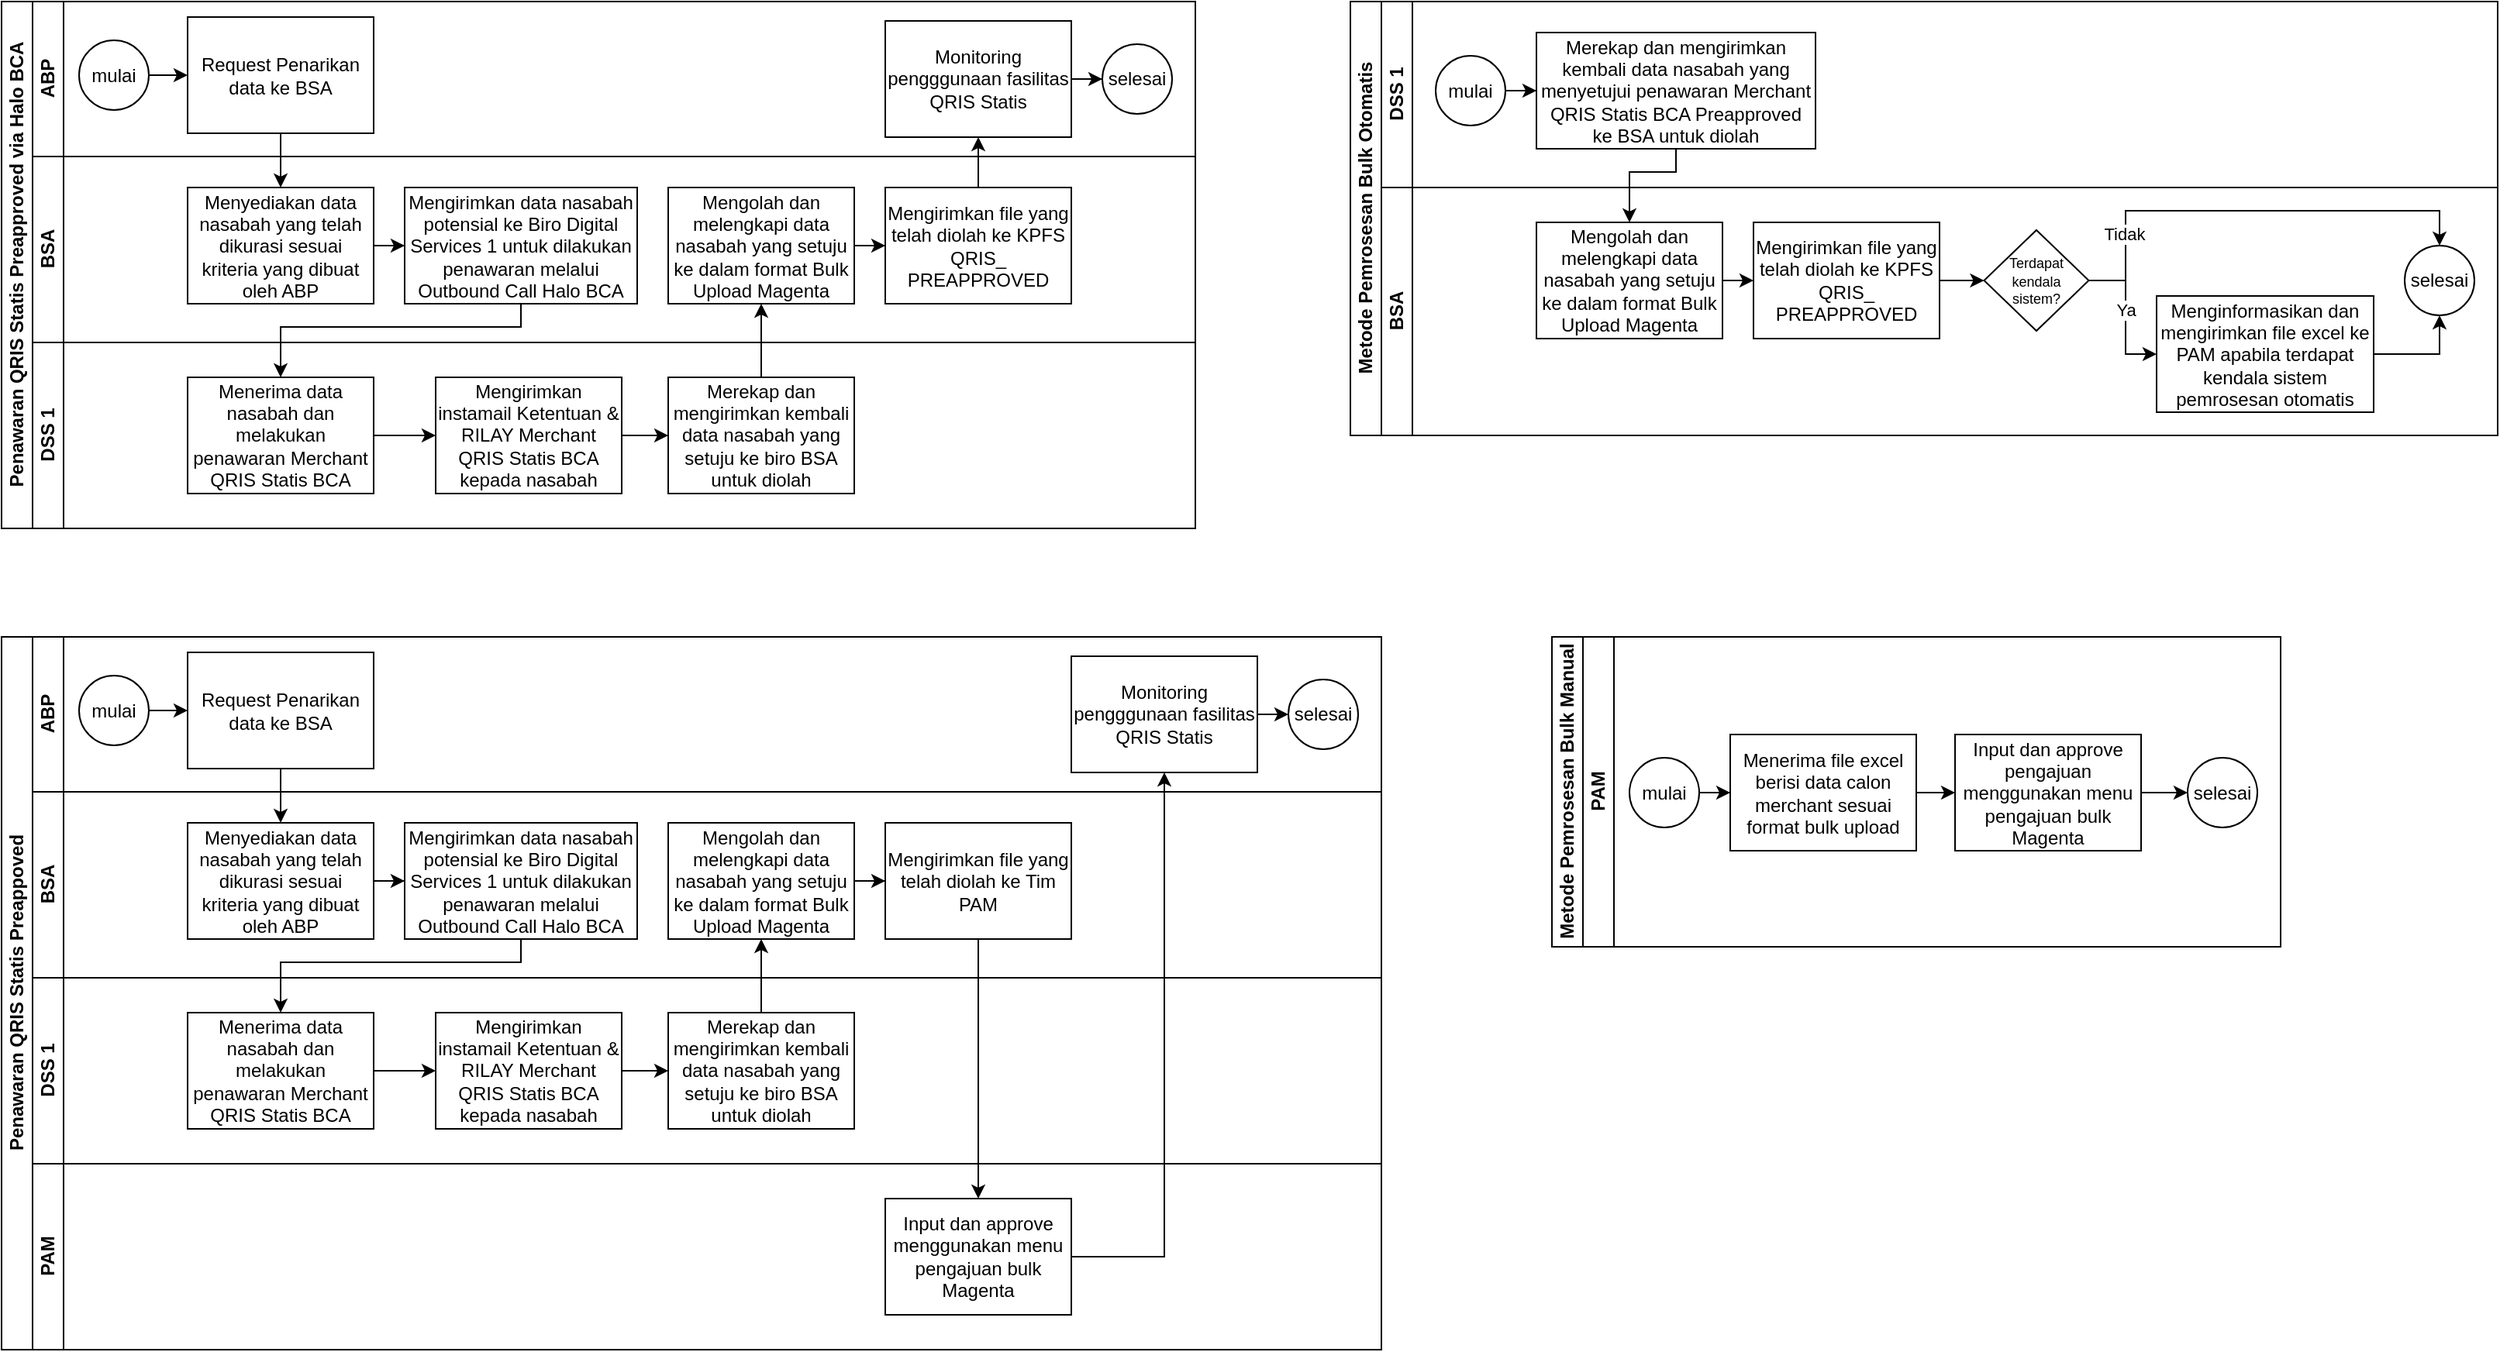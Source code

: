<mxfile version="28.1.0">
  <diagram name="Page-1" id="eauzAbiaNVEcmyfSUxjj">
    <mxGraphModel dx="1123" dy="656" grid="1" gridSize="10" guides="1" tooltips="1" connect="1" arrows="1" fold="1" page="1" pageScale="1" pageWidth="850" pageHeight="1100" math="0" shadow="0">
      <root>
        <mxCell id="0" />
        <mxCell id="1" parent="0" />
        <mxCell id="Rx1OcIVWyKrmbc8xmCXK-4" value="Penawaran QRIS Statis Preapproved via Halo BCA" style="swimlane;childLayout=stackLayout;resizeParent=1;resizeParentMax=0;horizontal=0;startSize=20;horizontalStack=0;html=1;" parent="1" vertex="1">
          <mxGeometry x="40" y="40" width="770" height="340" as="geometry" />
        </mxCell>
        <mxCell id="Rx1OcIVWyKrmbc8xmCXK-5" value="ABP" style="swimlane;startSize=20;horizontal=0;html=1;" parent="Rx1OcIVWyKrmbc8xmCXK-4" vertex="1">
          <mxGeometry x="20" width="750" height="100" as="geometry" />
        </mxCell>
        <mxCell id="Rx1OcIVWyKrmbc8xmCXK-10" style="edgeStyle=orthogonalEdgeStyle;rounded=0;orthogonalLoop=1;jettySize=auto;html=1;entryX=0;entryY=0.5;entryDx=0;entryDy=0;" parent="Rx1OcIVWyKrmbc8xmCXK-5" source="Rx1OcIVWyKrmbc8xmCXK-8" target="Rx1OcIVWyKrmbc8xmCXK-9" edge="1">
          <mxGeometry relative="1" as="geometry" />
        </mxCell>
        <mxCell id="Rx1OcIVWyKrmbc8xmCXK-8" value="mulai" style="ellipse;whiteSpace=wrap;html=1;aspect=fixed;" parent="Rx1OcIVWyKrmbc8xmCXK-5" vertex="1">
          <mxGeometry x="30" y="25" width="45" height="45" as="geometry" />
        </mxCell>
        <mxCell id="Rx1OcIVWyKrmbc8xmCXK-9" value="Request Penarikan data ke BSA" style="rounded=0;whiteSpace=wrap;html=1;" parent="Rx1OcIVWyKrmbc8xmCXK-5" vertex="1">
          <mxGeometry x="100" y="10" width="120" height="75" as="geometry" />
        </mxCell>
        <mxCell id="N2gOi67cwLrzGh_bXqth-54" value="Monitoring pengggunaan fasilitas QRIS Statis" style="rounded=0;whiteSpace=wrap;html=1;" vertex="1" parent="Rx1OcIVWyKrmbc8xmCXK-5">
          <mxGeometry x="550" y="12.5" width="120" height="75" as="geometry" />
        </mxCell>
        <mxCell id="N2gOi67cwLrzGh_bXqth-21" value="selesai" style="ellipse;whiteSpace=wrap;html=1;aspect=fixed;" vertex="1" parent="Rx1OcIVWyKrmbc8xmCXK-5">
          <mxGeometry x="690" y="27.5" width="45" height="45" as="geometry" />
        </mxCell>
        <mxCell id="N2gOi67cwLrzGh_bXqth-22" style="edgeStyle=orthogonalEdgeStyle;rounded=0;orthogonalLoop=1;jettySize=auto;html=1;entryX=0;entryY=0.5;entryDx=0;entryDy=0;" edge="1" parent="Rx1OcIVWyKrmbc8xmCXK-5" source="N2gOi67cwLrzGh_bXqth-54" target="N2gOi67cwLrzGh_bXqth-21">
          <mxGeometry relative="1" as="geometry" />
        </mxCell>
        <mxCell id="Rx1OcIVWyKrmbc8xmCXK-6" value="BSA" style="swimlane;startSize=20;horizontal=0;html=1;" parent="Rx1OcIVWyKrmbc8xmCXK-4" vertex="1">
          <mxGeometry x="20" y="100" width="750" height="120" as="geometry" />
        </mxCell>
        <mxCell id="N2gOi67cwLrzGh_bXqth-6" style="edgeStyle=orthogonalEdgeStyle;rounded=0;orthogonalLoop=1;jettySize=auto;html=1;entryX=0;entryY=0.5;entryDx=0;entryDy=0;" edge="1" parent="Rx1OcIVWyKrmbc8xmCXK-6" source="Rx1OcIVWyKrmbc8xmCXK-12" target="N2gOi67cwLrzGh_bXqth-5">
          <mxGeometry relative="1" as="geometry" />
        </mxCell>
        <mxCell id="Rx1OcIVWyKrmbc8xmCXK-12" value="Menyediakan data nasabah yang telah dikurasi sesuai kriteria yang dibuat oleh ABP" style="rounded=0;whiteSpace=wrap;html=1;" parent="Rx1OcIVWyKrmbc8xmCXK-6" vertex="1">
          <mxGeometry x="100" y="20" width="120" height="75" as="geometry" />
        </mxCell>
        <mxCell id="N2gOi67cwLrzGh_bXqth-5" value="Mengirimkan data nasabah potensial ke Biro Digital Services 1 untuk dilakukan penawaran melalui Outbound Call Halo BCA" style="rounded=0;whiteSpace=wrap;html=1;" vertex="1" parent="Rx1OcIVWyKrmbc8xmCXK-6">
          <mxGeometry x="240" y="20" width="150" height="75" as="geometry" />
        </mxCell>
        <mxCell id="N2gOi67cwLrzGh_bXqth-20" style="edgeStyle=orthogonalEdgeStyle;rounded=0;orthogonalLoop=1;jettySize=auto;html=1;entryX=0;entryY=0.5;entryDx=0;entryDy=0;" edge="1" parent="Rx1OcIVWyKrmbc8xmCXK-6" source="N2gOi67cwLrzGh_bXqth-13" target="N2gOi67cwLrzGh_bXqth-15">
          <mxGeometry relative="1" as="geometry" />
        </mxCell>
        <mxCell id="N2gOi67cwLrzGh_bXqth-13" value="Mengolah dan melengkapi data nasabah yang setuju ke dalam format Bulk Upload Magenta" style="rounded=0;whiteSpace=wrap;html=1;" vertex="1" parent="Rx1OcIVWyKrmbc8xmCXK-6">
          <mxGeometry x="410" y="20" width="120" height="75" as="geometry" />
        </mxCell>
        <mxCell id="N2gOi67cwLrzGh_bXqth-15" value="Mengirimkan file yang telah diolah ke KPFS QRIS_ PREAPPROVED" style="rounded=0;whiteSpace=wrap;html=1;" vertex="1" parent="Rx1OcIVWyKrmbc8xmCXK-6">
          <mxGeometry x="550" y="20" width="120" height="75" as="geometry" />
        </mxCell>
        <mxCell id="Rx1OcIVWyKrmbc8xmCXK-7" value="DSS 1" style="swimlane;startSize=20;horizontal=0;html=1;" parent="Rx1OcIVWyKrmbc8xmCXK-4" vertex="1">
          <mxGeometry x="20" y="220" width="750" height="120" as="geometry" />
        </mxCell>
        <mxCell id="N2gOi67cwLrzGh_bXqth-10" style="edgeStyle=orthogonalEdgeStyle;rounded=0;orthogonalLoop=1;jettySize=auto;html=1;entryX=0;entryY=0.5;entryDx=0;entryDy=0;" edge="1" parent="Rx1OcIVWyKrmbc8xmCXK-7" source="N2gOi67cwLrzGh_bXqth-7" target="N2gOi67cwLrzGh_bXqth-9">
          <mxGeometry relative="1" as="geometry" />
        </mxCell>
        <mxCell id="N2gOi67cwLrzGh_bXqth-7" value="Menerima data nasabah dan melakukan penawaran Merchant QRIS Statis BCA" style="rounded=0;whiteSpace=wrap;html=1;" vertex="1" parent="Rx1OcIVWyKrmbc8xmCXK-7">
          <mxGeometry x="100" y="22.5" width="120" height="75" as="geometry" />
        </mxCell>
        <mxCell id="N2gOi67cwLrzGh_bXqth-12" style="edgeStyle=orthogonalEdgeStyle;rounded=0;orthogonalLoop=1;jettySize=auto;html=1;" edge="1" parent="Rx1OcIVWyKrmbc8xmCXK-7" source="N2gOi67cwLrzGh_bXqth-9" target="N2gOi67cwLrzGh_bXqth-11">
          <mxGeometry relative="1" as="geometry" />
        </mxCell>
        <mxCell id="N2gOi67cwLrzGh_bXqth-9" value="Mengirimkan instamail Ketentuan &amp;amp; RILAY Merchant QRIS Statis BCA kepada nasabah" style="rounded=0;whiteSpace=wrap;html=1;" vertex="1" parent="Rx1OcIVWyKrmbc8xmCXK-7">
          <mxGeometry x="260" y="22.5" width="120" height="75" as="geometry" />
        </mxCell>
        <mxCell id="N2gOi67cwLrzGh_bXqth-11" value="Merekap dan mengirimkan kembali data nasabah yang setuju ke biro BSA untuk diolah" style="rounded=0;whiteSpace=wrap;html=1;" vertex="1" parent="Rx1OcIVWyKrmbc8xmCXK-7">
          <mxGeometry x="410" y="22.5" width="120" height="75" as="geometry" />
        </mxCell>
        <mxCell id="Rx1OcIVWyKrmbc8xmCXK-13" style="edgeStyle=orthogonalEdgeStyle;rounded=0;orthogonalLoop=1;jettySize=auto;html=1;entryX=0.5;entryY=0;entryDx=0;entryDy=0;exitX=0.5;exitY=1;exitDx=0;exitDy=0;" parent="Rx1OcIVWyKrmbc8xmCXK-4" source="Rx1OcIVWyKrmbc8xmCXK-9" target="Rx1OcIVWyKrmbc8xmCXK-12" edge="1">
          <mxGeometry relative="1" as="geometry" />
        </mxCell>
        <mxCell id="N2gOi67cwLrzGh_bXqth-8" style="edgeStyle=orthogonalEdgeStyle;rounded=0;orthogonalLoop=1;jettySize=auto;html=1;entryX=0.5;entryY=0;entryDx=0;entryDy=0;" edge="1" parent="Rx1OcIVWyKrmbc8xmCXK-4" source="N2gOi67cwLrzGh_bXqth-5" target="N2gOi67cwLrzGh_bXqth-7">
          <mxGeometry relative="1" as="geometry">
            <Array as="points">
              <mxPoint x="335" y="210" />
              <mxPoint x="180" y="210" />
            </Array>
          </mxGeometry>
        </mxCell>
        <mxCell id="N2gOi67cwLrzGh_bXqth-14" style="edgeStyle=orthogonalEdgeStyle;rounded=0;orthogonalLoop=1;jettySize=auto;html=1;entryX=0.5;entryY=1;entryDx=0;entryDy=0;" edge="1" parent="Rx1OcIVWyKrmbc8xmCXK-4" source="N2gOi67cwLrzGh_bXqth-11" target="N2gOi67cwLrzGh_bXqth-13">
          <mxGeometry relative="1" as="geometry" />
        </mxCell>
        <mxCell id="N2gOi67cwLrzGh_bXqth-55" style="edgeStyle=orthogonalEdgeStyle;rounded=0;orthogonalLoop=1;jettySize=auto;html=1;entryX=0.5;entryY=1;entryDx=0;entryDy=0;" edge="1" parent="Rx1OcIVWyKrmbc8xmCXK-4" source="N2gOi67cwLrzGh_bXqth-15" target="N2gOi67cwLrzGh_bXqth-54">
          <mxGeometry relative="1" as="geometry" />
        </mxCell>
        <mxCell id="N2gOi67cwLrzGh_bXqth-23" value="Penawaran QRIS Statis Preappoved" style="swimlane;childLayout=stackLayout;resizeParent=1;resizeParentMax=0;horizontal=0;startSize=20;horizontalStack=0;html=1;" vertex="1" parent="1">
          <mxGeometry x="40" y="450" width="890" height="460" as="geometry" />
        </mxCell>
        <mxCell id="N2gOi67cwLrzGh_bXqth-24" value="ABP" style="swimlane;startSize=20;horizontal=0;html=1;" vertex="1" parent="N2gOi67cwLrzGh_bXqth-23">
          <mxGeometry x="20" width="870" height="100" as="geometry" />
        </mxCell>
        <mxCell id="N2gOi67cwLrzGh_bXqth-25" style="edgeStyle=orthogonalEdgeStyle;rounded=0;orthogonalLoop=1;jettySize=auto;html=1;entryX=0;entryY=0.5;entryDx=0;entryDy=0;" edge="1" parent="N2gOi67cwLrzGh_bXqth-24" source="N2gOi67cwLrzGh_bXqth-26" target="N2gOi67cwLrzGh_bXqth-27">
          <mxGeometry relative="1" as="geometry" />
        </mxCell>
        <mxCell id="N2gOi67cwLrzGh_bXqth-26" value="mulai" style="ellipse;whiteSpace=wrap;html=1;aspect=fixed;" vertex="1" parent="N2gOi67cwLrzGh_bXqth-24">
          <mxGeometry x="30" y="25" width="45" height="45" as="geometry" />
        </mxCell>
        <mxCell id="N2gOi67cwLrzGh_bXqth-27" value="Request Penarikan data ke BSA" style="rounded=0;whiteSpace=wrap;html=1;" vertex="1" parent="N2gOi67cwLrzGh_bXqth-24">
          <mxGeometry x="100" y="10" width="120" height="75" as="geometry" />
        </mxCell>
        <mxCell id="N2gOi67cwLrzGh_bXqth-56" value="Monitoring pengggunaan fasilitas QRIS Statis" style="rounded=0;whiteSpace=wrap;html=1;" vertex="1" parent="N2gOi67cwLrzGh_bXqth-24">
          <mxGeometry x="670" y="12.5" width="120" height="75" as="geometry" />
        </mxCell>
        <mxCell id="N2gOi67cwLrzGh_bXqth-35" value="selesai" style="ellipse;whiteSpace=wrap;html=1;aspect=fixed;" vertex="1" parent="N2gOi67cwLrzGh_bXqth-24">
          <mxGeometry x="810" y="27.5" width="45" height="45" as="geometry" />
        </mxCell>
        <mxCell id="N2gOi67cwLrzGh_bXqth-36" style="edgeStyle=orthogonalEdgeStyle;rounded=0;orthogonalLoop=1;jettySize=auto;html=1;entryX=0;entryY=0.5;entryDx=0;entryDy=0;exitX=1;exitY=0.5;exitDx=0;exitDy=0;" edge="1" parent="N2gOi67cwLrzGh_bXqth-24" source="N2gOi67cwLrzGh_bXqth-56" target="N2gOi67cwLrzGh_bXqth-35">
          <mxGeometry relative="1" as="geometry" />
        </mxCell>
        <mxCell id="N2gOi67cwLrzGh_bXqth-28" value="BSA" style="swimlane;startSize=20;horizontal=0;html=1;" vertex="1" parent="N2gOi67cwLrzGh_bXqth-23">
          <mxGeometry x="20" y="100" width="870" height="120" as="geometry" />
        </mxCell>
        <mxCell id="N2gOi67cwLrzGh_bXqth-29" style="edgeStyle=orthogonalEdgeStyle;rounded=0;orthogonalLoop=1;jettySize=auto;html=1;entryX=0;entryY=0.5;entryDx=0;entryDy=0;" edge="1" parent="N2gOi67cwLrzGh_bXqth-28" source="N2gOi67cwLrzGh_bXqth-30" target="N2gOi67cwLrzGh_bXqth-31">
          <mxGeometry relative="1" as="geometry" />
        </mxCell>
        <mxCell id="N2gOi67cwLrzGh_bXqth-30" value="Menyediakan data nasabah yang telah dikurasi sesuai kriteria yang dibuat oleh ABP" style="rounded=0;whiteSpace=wrap;html=1;" vertex="1" parent="N2gOi67cwLrzGh_bXqth-28">
          <mxGeometry x="100" y="20" width="120" height="75" as="geometry" />
        </mxCell>
        <mxCell id="N2gOi67cwLrzGh_bXqth-31" value="Mengirimkan data nasabah potensial ke Biro Digital Services 1 untuk dilakukan penawaran melalui Outbound Call Halo BCA" style="rounded=0;whiteSpace=wrap;html=1;" vertex="1" parent="N2gOi67cwLrzGh_bXqth-28">
          <mxGeometry x="240" y="20" width="150" height="75" as="geometry" />
        </mxCell>
        <mxCell id="N2gOi67cwLrzGh_bXqth-32" style="edgeStyle=orthogonalEdgeStyle;rounded=0;orthogonalLoop=1;jettySize=auto;html=1;entryX=0;entryY=0.5;entryDx=0;entryDy=0;" edge="1" parent="N2gOi67cwLrzGh_bXqth-28" source="N2gOi67cwLrzGh_bXqth-33" target="N2gOi67cwLrzGh_bXqth-34">
          <mxGeometry relative="1" as="geometry" />
        </mxCell>
        <mxCell id="N2gOi67cwLrzGh_bXqth-33" value="Mengolah dan melengkapi data nasabah yang setuju ke dalam format Bulk Upload Magenta" style="rounded=0;whiteSpace=wrap;html=1;" vertex="1" parent="N2gOi67cwLrzGh_bXqth-28">
          <mxGeometry x="410" y="20" width="120" height="75" as="geometry" />
        </mxCell>
        <mxCell id="N2gOi67cwLrzGh_bXqth-34" value="Mengirimkan file yang telah diolah ke Tim PAM" style="rounded=0;whiteSpace=wrap;html=1;" vertex="1" parent="N2gOi67cwLrzGh_bXqth-28">
          <mxGeometry x="550" y="20" width="120" height="75" as="geometry" />
        </mxCell>
        <mxCell id="N2gOi67cwLrzGh_bXqth-37" value="DSS 1" style="swimlane;startSize=20;horizontal=0;html=1;" vertex="1" parent="N2gOi67cwLrzGh_bXqth-23">
          <mxGeometry x="20" y="220" width="870" height="120" as="geometry" />
        </mxCell>
        <mxCell id="N2gOi67cwLrzGh_bXqth-38" style="edgeStyle=orthogonalEdgeStyle;rounded=0;orthogonalLoop=1;jettySize=auto;html=1;entryX=0;entryY=0.5;entryDx=0;entryDy=0;" edge="1" parent="N2gOi67cwLrzGh_bXqth-37" source="N2gOi67cwLrzGh_bXqth-39" target="N2gOi67cwLrzGh_bXqth-41">
          <mxGeometry relative="1" as="geometry" />
        </mxCell>
        <mxCell id="N2gOi67cwLrzGh_bXqth-39" value="Menerima data nasabah dan melakukan penawaran Merchant QRIS Statis BCA" style="rounded=0;whiteSpace=wrap;html=1;" vertex="1" parent="N2gOi67cwLrzGh_bXqth-37">
          <mxGeometry x="100" y="22.5" width="120" height="75" as="geometry" />
        </mxCell>
        <mxCell id="N2gOi67cwLrzGh_bXqth-40" style="edgeStyle=orthogonalEdgeStyle;rounded=0;orthogonalLoop=1;jettySize=auto;html=1;" edge="1" parent="N2gOi67cwLrzGh_bXqth-37" source="N2gOi67cwLrzGh_bXqth-41" target="N2gOi67cwLrzGh_bXqth-42">
          <mxGeometry relative="1" as="geometry" />
        </mxCell>
        <mxCell id="N2gOi67cwLrzGh_bXqth-41" value="Mengirimkan instamail Ketentuan &amp;amp; RILAY Merchant QRIS Statis BCA kepada nasabah" style="rounded=0;whiteSpace=wrap;html=1;" vertex="1" parent="N2gOi67cwLrzGh_bXqth-37">
          <mxGeometry x="260" y="22.5" width="120" height="75" as="geometry" />
        </mxCell>
        <mxCell id="N2gOi67cwLrzGh_bXqth-42" value="Merekap dan mengirimkan kembali data nasabah yang setuju ke biro BSA untuk diolah" style="rounded=0;whiteSpace=wrap;html=1;" vertex="1" parent="N2gOi67cwLrzGh_bXqth-37">
          <mxGeometry x="410" y="22.5" width="120" height="75" as="geometry" />
        </mxCell>
        <mxCell id="N2gOi67cwLrzGh_bXqth-43" style="edgeStyle=orthogonalEdgeStyle;rounded=0;orthogonalLoop=1;jettySize=auto;html=1;entryX=0.5;entryY=0;entryDx=0;entryDy=0;exitX=0.5;exitY=1;exitDx=0;exitDy=0;" edge="1" parent="N2gOi67cwLrzGh_bXqth-23" source="N2gOi67cwLrzGh_bXqth-27" target="N2gOi67cwLrzGh_bXqth-30">
          <mxGeometry relative="1" as="geometry" />
        </mxCell>
        <mxCell id="N2gOi67cwLrzGh_bXqth-44" style="edgeStyle=orthogonalEdgeStyle;rounded=0;orthogonalLoop=1;jettySize=auto;html=1;entryX=0.5;entryY=0;entryDx=0;entryDy=0;" edge="1" parent="N2gOi67cwLrzGh_bXqth-23" source="N2gOi67cwLrzGh_bXqth-31" target="N2gOi67cwLrzGh_bXqth-39">
          <mxGeometry relative="1" as="geometry">
            <Array as="points">
              <mxPoint x="335" y="210" />
              <mxPoint x="180" y="210" />
            </Array>
          </mxGeometry>
        </mxCell>
        <mxCell id="N2gOi67cwLrzGh_bXqth-45" style="edgeStyle=orthogonalEdgeStyle;rounded=0;orthogonalLoop=1;jettySize=auto;html=1;entryX=0.5;entryY=1;entryDx=0;entryDy=0;" edge="1" parent="N2gOi67cwLrzGh_bXqth-23" source="N2gOi67cwLrzGh_bXqth-42" target="N2gOi67cwLrzGh_bXqth-33">
          <mxGeometry relative="1" as="geometry" />
        </mxCell>
        <mxCell id="N2gOi67cwLrzGh_bXqth-46" value="PAM" style="swimlane;startSize=20;horizontal=0;html=1;" vertex="1" parent="N2gOi67cwLrzGh_bXqth-23">
          <mxGeometry x="20" y="340" width="870" height="120" as="geometry" />
        </mxCell>
        <mxCell id="N2gOi67cwLrzGh_bXqth-52" value="Input dan approve menggunakan menu pengajuan bulk Magenta" style="rounded=0;whiteSpace=wrap;html=1;" vertex="1" parent="N2gOi67cwLrzGh_bXqth-46">
          <mxGeometry x="550" y="22.5" width="120" height="75" as="geometry" />
        </mxCell>
        <mxCell id="N2gOi67cwLrzGh_bXqth-53" style="edgeStyle=orthogonalEdgeStyle;rounded=0;orthogonalLoop=1;jettySize=auto;html=1;entryX=0.5;entryY=0;entryDx=0;entryDy=0;" edge="1" parent="N2gOi67cwLrzGh_bXqth-23" source="N2gOi67cwLrzGh_bXqth-34" target="N2gOi67cwLrzGh_bXqth-52">
          <mxGeometry relative="1" as="geometry" />
        </mxCell>
        <mxCell id="N2gOi67cwLrzGh_bXqth-57" style="edgeStyle=orthogonalEdgeStyle;rounded=0;orthogonalLoop=1;jettySize=auto;html=1;entryX=0.5;entryY=1;entryDx=0;entryDy=0;exitX=1;exitY=0.5;exitDx=0;exitDy=0;" edge="1" parent="N2gOi67cwLrzGh_bXqth-23" source="N2gOi67cwLrzGh_bXqth-52" target="N2gOi67cwLrzGh_bXqth-56">
          <mxGeometry relative="1" as="geometry" />
        </mxCell>
        <mxCell id="N2gOi67cwLrzGh_bXqth-58" value="Metode Pemrosesan Bulk Otomatis" style="swimlane;childLayout=stackLayout;resizeParent=1;resizeParentMax=0;horizontal=0;startSize=20;horizontalStack=0;html=1;" vertex="1" parent="1">
          <mxGeometry x="910" y="40" width="740" height="280" as="geometry" />
        </mxCell>
        <mxCell id="N2gOi67cwLrzGh_bXqth-66" value="DSS 1" style="swimlane;startSize=20;horizontal=0;html=1;" vertex="1" parent="N2gOi67cwLrzGh_bXqth-58">
          <mxGeometry x="20" width="720" height="120" as="geometry" />
        </mxCell>
        <mxCell id="N2gOi67cwLrzGh_bXqth-112" style="edgeStyle=orthogonalEdgeStyle;rounded=0;orthogonalLoop=1;jettySize=auto;html=1;entryX=0;entryY=0.5;entryDx=0;entryDy=0;" edge="1" parent="N2gOi67cwLrzGh_bXqth-66" source="N2gOi67cwLrzGh_bXqth-61" target="N2gOi67cwLrzGh_bXqth-78">
          <mxGeometry relative="1" as="geometry" />
        </mxCell>
        <mxCell id="N2gOi67cwLrzGh_bXqth-61" value="mulai" style="ellipse;whiteSpace=wrap;html=1;aspect=fixed;" vertex="1" parent="N2gOi67cwLrzGh_bXqth-66">
          <mxGeometry x="35" y="35" width="45" height="45" as="geometry" />
        </mxCell>
        <mxCell id="N2gOi67cwLrzGh_bXqth-78" value="Merekap dan mengirimkan kembali data nasabah yang menyetujui penawaran Merchant QRIS Statis BCA Preapproved ke BSA untuk diolah" style="rounded=0;whiteSpace=wrap;html=1;" vertex="1" parent="N2gOi67cwLrzGh_bXqth-66">
          <mxGeometry x="100" y="20" width="180" height="75" as="geometry" />
        </mxCell>
        <mxCell id="N2gOi67cwLrzGh_bXqth-70" style="edgeStyle=orthogonalEdgeStyle;rounded=0;orthogonalLoop=1;jettySize=auto;html=1;entryX=0.5;entryY=0;entryDx=0;entryDy=0;exitX=0.5;exitY=1;exitDx=0;exitDy=0;" edge="1" parent="N2gOi67cwLrzGh_bXqth-58" source="N2gOi67cwLrzGh_bXqth-78" target="N2gOi67cwLrzGh_bXqth-71">
          <mxGeometry relative="1" as="geometry">
            <Array as="points">
              <mxPoint x="210" y="110" />
              <mxPoint x="180" y="110" />
            </Array>
          </mxGeometry>
        </mxCell>
        <mxCell id="N2gOi67cwLrzGh_bXqth-73" value="BSA" style="swimlane;startSize=20;horizontal=0;html=1;" vertex="1" parent="N2gOi67cwLrzGh_bXqth-58">
          <mxGeometry x="20" y="120" width="720" height="160" as="geometry" />
        </mxCell>
        <mxCell id="N2gOi67cwLrzGh_bXqth-71" value="Mengolah dan melengkapi data nasabah yang setuju ke dalam format Bulk Upload Magenta" style="rounded=0;whiteSpace=wrap;html=1;" vertex="1" parent="N2gOi67cwLrzGh_bXqth-73">
          <mxGeometry x="100" y="22.5" width="120" height="75" as="geometry" />
        </mxCell>
        <mxCell id="N2gOi67cwLrzGh_bXqth-137" style="edgeStyle=orthogonalEdgeStyle;rounded=0;orthogonalLoop=1;jettySize=auto;html=1;entryX=0;entryY=0.5;entryDx=0;entryDy=0;" edge="1" parent="N2gOi67cwLrzGh_bXqth-73" source="N2gOi67cwLrzGh_bXqth-72" target="N2gOi67cwLrzGh_bXqth-136">
          <mxGeometry relative="1" as="geometry" />
        </mxCell>
        <mxCell id="N2gOi67cwLrzGh_bXqth-72" value="Mengirimkan file yang telah diolah ke KPFS QRIS_ PREAPPROVED" style="rounded=0;whiteSpace=wrap;html=1;" vertex="1" parent="N2gOi67cwLrzGh_bXqth-73">
          <mxGeometry x="240" y="22.5" width="120" height="75" as="geometry" />
        </mxCell>
        <mxCell id="N2gOi67cwLrzGh_bXqth-82" style="edgeStyle=orthogonalEdgeStyle;rounded=0;orthogonalLoop=1;jettySize=auto;html=1;exitX=1;exitY=0.5;exitDx=0;exitDy=0;entryX=0;entryY=0.5;entryDx=0;entryDy=0;" edge="1" parent="N2gOi67cwLrzGh_bXqth-73" source="N2gOi67cwLrzGh_bXqth-71" target="N2gOi67cwLrzGh_bXqth-72">
          <mxGeometry relative="1" as="geometry">
            <mxPoint x="270" y="60" as="targetPoint" />
          </mxGeometry>
        </mxCell>
        <mxCell id="N2gOi67cwLrzGh_bXqth-117" value="selesai" style="ellipse;whiteSpace=wrap;html=1;aspect=fixed;" vertex="1" parent="N2gOi67cwLrzGh_bXqth-73">
          <mxGeometry x="660" y="37.5" width="45" height="45" as="geometry" />
        </mxCell>
        <mxCell id="N2gOi67cwLrzGh_bXqth-139" style="edgeStyle=orthogonalEdgeStyle;rounded=0;orthogonalLoop=1;jettySize=auto;html=1;entryX=0;entryY=0.5;entryDx=0;entryDy=0;" edge="1" parent="N2gOi67cwLrzGh_bXqth-73" source="N2gOi67cwLrzGh_bXqth-136" target="N2gOi67cwLrzGh_bXqth-115">
          <mxGeometry relative="1" as="geometry">
            <Array as="points">
              <mxPoint x="480" y="60" />
              <mxPoint x="480" y="108" />
            </Array>
          </mxGeometry>
        </mxCell>
        <mxCell id="N2gOi67cwLrzGh_bXqth-140" value="Ya" style="edgeLabel;html=1;align=center;verticalAlign=middle;resizable=0;points=[];" vertex="1" connectable="0" parent="N2gOi67cwLrzGh_bXqth-139">
          <mxGeometry x="-0.474" y="-1" relative="1" as="geometry">
            <mxPoint x="1" y="18" as="offset" />
          </mxGeometry>
        </mxCell>
        <mxCell id="N2gOi67cwLrzGh_bXqth-146" style="edgeStyle=orthogonalEdgeStyle;rounded=0;orthogonalLoop=1;jettySize=auto;html=1;entryX=0.5;entryY=0;entryDx=0;entryDy=0;" edge="1" parent="N2gOi67cwLrzGh_bXqth-73" source="N2gOi67cwLrzGh_bXqth-136" target="N2gOi67cwLrzGh_bXqth-117">
          <mxGeometry relative="1" as="geometry">
            <Array as="points">
              <mxPoint x="480" y="60" />
              <mxPoint x="480" y="15" />
              <mxPoint x="683" y="15" />
            </Array>
          </mxGeometry>
        </mxCell>
        <mxCell id="N2gOi67cwLrzGh_bXqth-147" value="Tidak" style="edgeLabel;html=1;align=center;verticalAlign=middle;resizable=0;points=[];" vertex="1" connectable="0" parent="N2gOi67cwLrzGh_bXqth-146">
          <mxGeometry x="-0.702" y="1" relative="1" as="geometry">
            <mxPoint y="-10" as="offset" />
          </mxGeometry>
        </mxCell>
        <mxCell id="N2gOi67cwLrzGh_bXqth-136" value="" style="rhombus;whiteSpace=wrap;html=1;" vertex="1" parent="N2gOi67cwLrzGh_bXqth-73">
          <mxGeometry x="388.75" y="27.5" width="67.5" height="65" as="geometry" />
        </mxCell>
        <mxCell id="N2gOi67cwLrzGh_bXqth-138" value="&lt;font style=&quot;line-height: 40%; font-size: 9px;&quot;&gt;Terdapat&lt;/font&gt;" style="text;html=1;align=center;verticalAlign=middle;whiteSpace=wrap;rounded=0;strokeWidth=2;" vertex="1" parent="N2gOi67cwLrzGh_bXqth-73">
          <mxGeometry x="400" y="43" width="45" height="10" as="geometry" />
        </mxCell>
        <mxCell id="N2gOi67cwLrzGh_bXqth-148" style="edgeStyle=orthogonalEdgeStyle;rounded=0;orthogonalLoop=1;jettySize=auto;html=1;entryX=0.5;entryY=1;entryDx=0;entryDy=0;" edge="1" parent="N2gOi67cwLrzGh_bXqth-73" source="N2gOi67cwLrzGh_bXqth-115" target="N2gOi67cwLrzGh_bXqth-117">
          <mxGeometry relative="1" as="geometry" />
        </mxCell>
        <mxCell id="N2gOi67cwLrzGh_bXqth-115" value="Menginformasikan dan mengirimkan file excel ke PAM apabila terdapat kendala sistem pemrosesan otomatis" style="rounded=0;whiteSpace=wrap;html=1;" vertex="1" parent="N2gOi67cwLrzGh_bXqth-73">
          <mxGeometry x="500" y="70" width="140" height="75" as="geometry" />
        </mxCell>
        <mxCell id="N2gOi67cwLrzGh_bXqth-169" value="&lt;font style=&quot;line-height: 40%; font-size: 9px;&quot;&gt;kendala&lt;/font&gt;" style="text;html=1;align=center;verticalAlign=middle;whiteSpace=wrap;rounded=0;strokeWidth=2;" vertex="1" parent="N2gOi67cwLrzGh_bXqth-73">
          <mxGeometry x="400" y="52.5" width="45" height="15" as="geometry" />
        </mxCell>
        <mxCell id="N2gOi67cwLrzGh_bXqth-170" value="&lt;font style=&quot;line-height: 40%; font-size: 9px;&quot;&gt;sistem?&lt;/font&gt;" style="text;html=1;align=center;verticalAlign=middle;whiteSpace=wrap;rounded=0;strokeWidth=2;" vertex="1" parent="N2gOi67cwLrzGh_bXqth-73">
          <mxGeometry x="400" y="63.5" width="45" height="15" as="geometry" />
        </mxCell>
        <mxCell id="N2gOi67cwLrzGh_bXqth-119" value="Metode Pemrosesan Bulk Manual" style="swimlane;childLayout=stackLayout;resizeParent=1;resizeParentMax=0;horizontal=0;startSize=20;horizontalStack=0;html=1;" vertex="1" parent="1">
          <mxGeometry x="1040" y="450" width="470" height="200" as="geometry" />
        </mxCell>
        <mxCell id="N2gOi67cwLrzGh_bXqth-133" value="PAM" style="swimlane;startSize=20;horizontal=0;html=1;" vertex="1" parent="N2gOi67cwLrzGh_bXqth-119">
          <mxGeometry x="20" width="450" height="200" as="geometry" />
        </mxCell>
        <mxCell id="N2gOi67cwLrzGh_bXqth-134" value="Input dan approve pengajuan menggunakan menu pengajuan bulk Magenta" style="rounded=0;whiteSpace=wrap;html=1;" vertex="1" parent="N2gOi67cwLrzGh_bXqth-133">
          <mxGeometry x="240" y="63" width="120" height="75" as="geometry" />
        </mxCell>
        <mxCell id="N2gOi67cwLrzGh_bXqth-131" value="selesai" style="ellipse;whiteSpace=wrap;html=1;aspect=fixed;" vertex="1" parent="N2gOi67cwLrzGh_bXqth-133">
          <mxGeometry x="390" y="78" width="45" height="45" as="geometry" />
        </mxCell>
        <mxCell id="N2gOi67cwLrzGh_bXqth-129" style="edgeStyle=orthogonalEdgeStyle;rounded=0;orthogonalLoop=1;jettySize=auto;html=1;exitX=1;exitY=0.5;exitDx=0;exitDy=0;entryX=0;entryY=0.5;entryDx=0;entryDy=0;" edge="1" parent="N2gOi67cwLrzGh_bXqth-133" source="N2gOi67cwLrzGh_bXqth-134" target="N2gOi67cwLrzGh_bXqth-131">
          <mxGeometry relative="1" as="geometry">
            <mxPoint x="675" y="-59.952" as="sourcePoint" />
          </mxGeometry>
        </mxCell>
        <mxCell id="N2gOi67cwLrzGh_bXqth-153" style="edgeStyle=orthogonalEdgeStyle;rounded=0;orthogonalLoop=1;jettySize=auto;html=1;entryX=0;entryY=0.5;entryDx=0;entryDy=0;" edge="1" parent="N2gOi67cwLrzGh_bXqth-133" source="N2gOi67cwLrzGh_bXqth-152" target="N2gOi67cwLrzGh_bXqth-167">
          <mxGeometry relative="1" as="geometry" />
        </mxCell>
        <mxCell id="N2gOi67cwLrzGh_bXqth-152" value="mulai" style="ellipse;whiteSpace=wrap;html=1;aspect=fixed;" vertex="1" parent="N2gOi67cwLrzGh_bXqth-133">
          <mxGeometry x="30" y="78" width="45" height="45" as="geometry" />
        </mxCell>
        <mxCell id="N2gOi67cwLrzGh_bXqth-168" style="edgeStyle=orthogonalEdgeStyle;rounded=0;orthogonalLoop=1;jettySize=auto;html=1;entryX=0;entryY=0.5;entryDx=0;entryDy=0;" edge="1" parent="N2gOi67cwLrzGh_bXqth-133" source="N2gOi67cwLrzGh_bXqth-167" target="N2gOi67cwLrzGh_bXqth-134">
          <mxGeometry relative="1" as="geometry" />
        </mxCell>
        <mxCell id="N2gOi67cwLrzGh_bXqth-167" value="Menerima file excel berisi data calon merchant sesuai format bulk upload" style="rounded=0;whiteSpace=wrap;html=1;" vertex="1" parent="N2gOi67cwLrzGh_bXqth-133">
          <mxGeometry x="95" y="63" width="120" height="75" as="geometry" />
        </mxCell>
      </root>
    </mxGraphModel>
  </diagram>
</mxfile>
